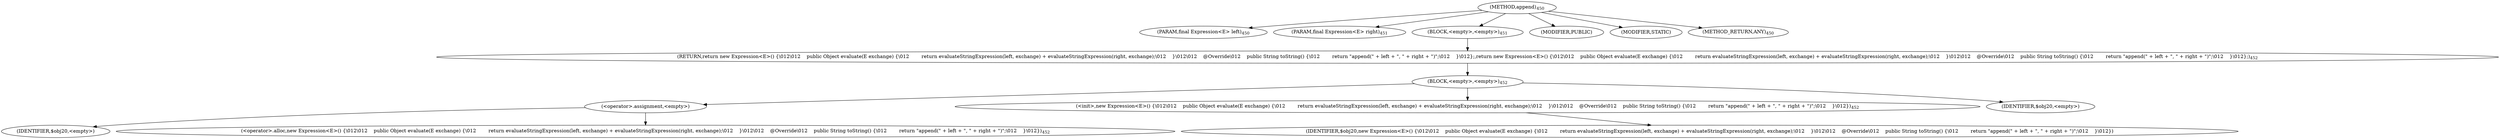 digraph "append" {  
"331" [label = <(METHOD,append)<SUB>450</SUB>> ]
"332" [label = <(PARAM,final Expression&lt;E&gt; left)<SUB>450</SUB>> ]
"333" [label = <(PARAM,final Expression&lt;E&gt; right)<SUB>451</SUB>> ]
"334" [label = <(BLOCK,&lt;empty&gt;,&lt;empty&gt;)<SUB>451</SUB>> ]
"335" [label = <(RETURN,return new Expression&lt;E&gt;() {\012\012    public Object evaluate(E exchange) {\012        return evaluateStringExpression(left, exchange) + evaluateStringExpression(right, exchange);\012    }\012\012    @Override\012    public String toString() {\012        return &quot;append(&quot; + left + &quot;, &quot; + right + &quot;)&quot;;\012    }\012};,return new Expression&lt;E&gt;() {\012\012    public Object evaluate(E exchange) {\012        return evaluateStringExpression(left, exchange) + evaluateStringExpression(right, exchange);\012    }\012\012    @Override\012    public String toString() {\012        return &quot;append(&quot; + left + &quot;, &quot; + right + &quot;)&quot;;\012    }\012};)<SUB>452</SUB>> ]
"336" [label = <(BLOCK,&lt;empty&gt;,&lt;empty&gt;)<SUB>452</SUB>> ]
"337" [label = <(&lt;operator&gt;.assignment,&lt;empty&gt;)> ]
"338" [label = <(IDENTIFIER,$obj20,&lt;empty&gt;)> ]
"339" [label = <(&lt;operator&gt;.alloc,new Expression&lt;E&gt;() {\012\012    public Object evaluate(E exchange) {\012        return evaluateStringExpression(left, exchange) + evaluateStringExpression(right, exchange);\012    }\012\012    @Override\012    public String toString() {\012        return &quot;append(&quot; + left + &quot;, &quot; + right + &quot;)&quot;;\012    }\012})<SUB>452</SUB>> ]
"340" [label = <(&lt;init&gt;,new Expression&lt;E&gt;() {\012\012    public Object evaluate(E exchange) {\012        return evaluateStringExpression(left, exchange) + evaluateStringExpression(right, exchange);\012    }\012\012    @Override\012    public String toString() {\012        return &quot;append(&quot; + left + &quot;, &quot; + right + &quot;)&quot;;\012    }\012})<SUB>452</SUB>> ]
"341" [label = <(IDENTIFIER,$obj20,new Expression&lt;E&gt;() {\012\012    public Object evaluate(E exchange) {\012        return evaluateStringExpression(left, exchange) + evaluateStringExpression(right, exchange);\012    }\012\012    @Override\012    public String toString() {\012        return &quot;append(&quot; + left + &quot;, &quot; + right + &quot;)&quot;;\012    }\012})> ]
"342" [label = <(IDENTIFIER,$obj20,&lt;empty&gt;)> ]
"343" [label = <(MODIFIER,PUBLIC)> ]
"344" [label = <(MODIFIER,STATIC)> ]
"345" [label = <(METHOD_RETURN,ANY)<SUB>450</SUB>> ]
  "331" -> "332" 
  "331" -> "333" 
  "331" -> "334" 
  "331" -> "343" 
  "331" -> "344" 
  "331" -> "345" 
  "334" -> "335" 
  "335" -> "336" 
  "336" -> "337" 
  "336" -> "340" 
  "336" -> "342" 
  "337" -> "338" 
  "337" -> "339" 
  "340" -> "341" 
}
